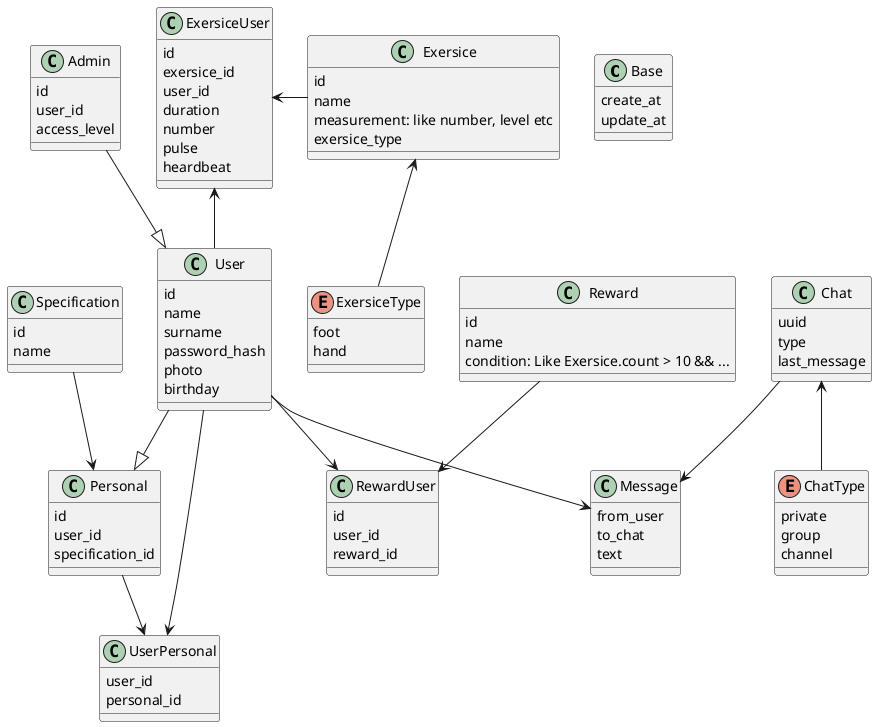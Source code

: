 @startuml

class Base {
    create_at
    update_at
}

class User {
    id
    name
    surname
    password_hash
    photo
    birthday
}

class Personal {
    id
    user_id
    specification_id
}

User --|> Personal

class Specification {
    id
    name
}

Specification --> Personal

class Admin {
    id
    user_id
    access_level
}

Admin --|> User

class Reward {
    id
    name
    condition: Like Exersice.count > 10 && ...
} 

class RewardUser {
    id 
    user_id
    reward_id
}


class Exersice {
    id
    name
    measurement: like number, level etc
    exersice_type
}

class ExersiceUser {
    id
    exersice_id
    user_id
    duration
    number
    pulse
    heardbeat
}

enum ExersiceType {
    foot
    hand
}

class Chat {
    uuid
    type
    last_message
}

enum ChatType {
    private
    group
    channel
}

class Message {
    from_user
    to_chat
    text
}

class UserPersonal {
    user_id
    personal_id
}

ExersiceUser <-- User
Exersice -l-> ExersiceUser

ExersiceType -u-> Exersice
User --> RewardUser
Reward --> RewardUser

User --> Message
Chat --> Message

Chat <-- ChatType

UserPersonal <-- User
Personal --> UserPersonal



@enduml
